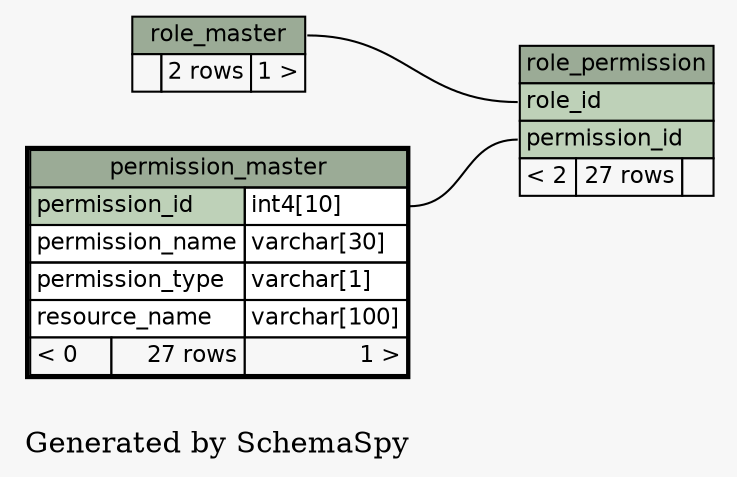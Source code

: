 // dot 2.38.0 on Windows 7 6.1
digraph "twoDegreesRelationshipsGraph" {
  graph [
    rankdir="RL"
    bgcolor="#f7f7f7"
    label="\nGenerated by SchemaSpy"
    labeljust="l"
  ];
  node [
    fontname="Helvetica"
    fontsize="11"
    shape="plaintext"
  ];
  edge [
    arrowsize="0.8"
  ];
  "role_permission":"permission_id":w -> "permission_master":"permission_id.type":e [arrowtail=crowtee arrowhead=none];
  "role_permission":"role_id":w -> "role_master":"role_master.heading":e [arrowtail=crowtee arrowhead=none];
  "permission_master" [
    label=<
    <TABLE BORDER="2" CELLBORDER="1" CELLSPACING="0" BGCOLOR="#ffffff">
      <TR><TD PORT="permission_master.heading" COLSPAN="3" BGCOLOR="#9bab96" ALIGN="CENTER">permission_master</TD></TR>
      <TR><TD PORT="permission_id" COLSPAN="2" BGCOLOR="#bed1b8" ALIGN="LEFT">permission_id</TD><TD PORT="permission_id.type" ALIGN="LEFT">int4[10]</TD></TR>
      <TR><TD PORT="permission_name" COLSPAN="2" ALIGN="LEFT">permission_name</TD><TD PORT="permission_name.type" ALIGN="LEFT">varchar[30]</TD></TR>
      <TR><TD PORT="permission_type" COLSPAN="2" ALIGN="LEFT">permission_type</TD><TD PORT="permission_type.type" ALIGN="LEFT">varchar[1]</TD></TR>
      <TR><TD PORT="resource_name" COLSPAN="2" ALIGN="LEFT">resource_name</TD><TD PORT="resource_name.type" ALIGN="LEFT">varchar[100]</TD></TR>
      <TR><TD ALIGN="LEFT" BGCOLOR="#f7f7f7">&lt; 0</TD><TD ALIGN="RIGHT" BGCOLOR="#f7f7f7">27 rows</TD><TD ALIGN="RIGHT" BGCOLOR="#f7f7f7">1 &gt;</TD></TR>
    </TABLE>>
    URL="permission_master.html#"
    tooltip="permission_master"
  ];
  "role_master" [
    label=<
    <TABLE BORDER="0" CELLBORDER="1" CELLSPACING="0" BGCOLOR="#ffffff">
      <TR><TD PORT="role_master.heading" COLSPAN="3" BGCOLOR="#9bab96" ALIGN="CENTER">role_master</TD></TR>
      <TR><TD ALIGN="LEFT" BGCOLOR="#f7f7f7">  </TD><TD ALIGN="RIGHT" BGCOLOR="#f7f7f7">2 rows</TD><TD ALIGN="RIGHT" BGCOLOR="#f7f7f7">1 &gt;</TD></TR>
    </TABLE>>
    URL="role_master.html#graph"
    tooltip="role_master"
  ];
  "role_permission" [
    label=<
    <TABLE BORDER="0" CELLBORDER="1" CELLSPACING="0" BGCOLOR="#ffffff">
      <TR><TD PORT="role_permission.heading" COLSPAN="3" BGCOLOR="#9bab96" ALIGN="CENTER">role_permission</TD></TR>
      <TR><TD PORT="role_id" COLSPAN="3" BGCOLOR="#bed1b8" ALIGN="LEFT">role_id</TD></TR>
      <TR><TD PORT="permission_id" COLSPAN="3" BGCOLOR="#bed1b8" ALIGN="LEFT">permission_id</TD></TR>
      <TR><TD ALIGN="LEFT" BGCOLOR="#f7f7f7">&lt; 2</TD><TD ALIGN="RIGHT" BGCOLOR="#f7f7f7">27 rows</TD><TD ALIGN="RIGHT" BGCOLOR="#f7f7f7">  </TD></TR>
    </TABLE>>
    URL="role_permission.html#graph"
    tooltip="role_permission"
  ];
}
